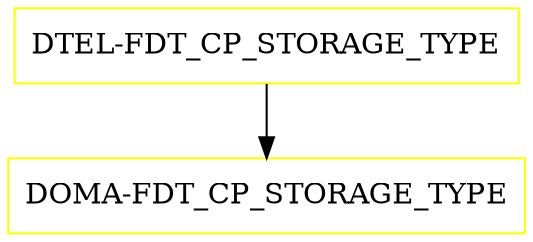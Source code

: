 digraph G {
  "DTEL-FDT_CP_STORAGE_TYPE" [shape=box,color=yellow];
  "DOMA-FDT_CP_STORAGE_TYPE" [shape=box,color=yellow,URL="./DOMA_FDT_CP_STORAGE_TYPE.html"];
  "DTEL-FDT_CP_STORAGE_TYPE" -> "DOMA-FDT_CP_STORAGE_TYPE";
}
